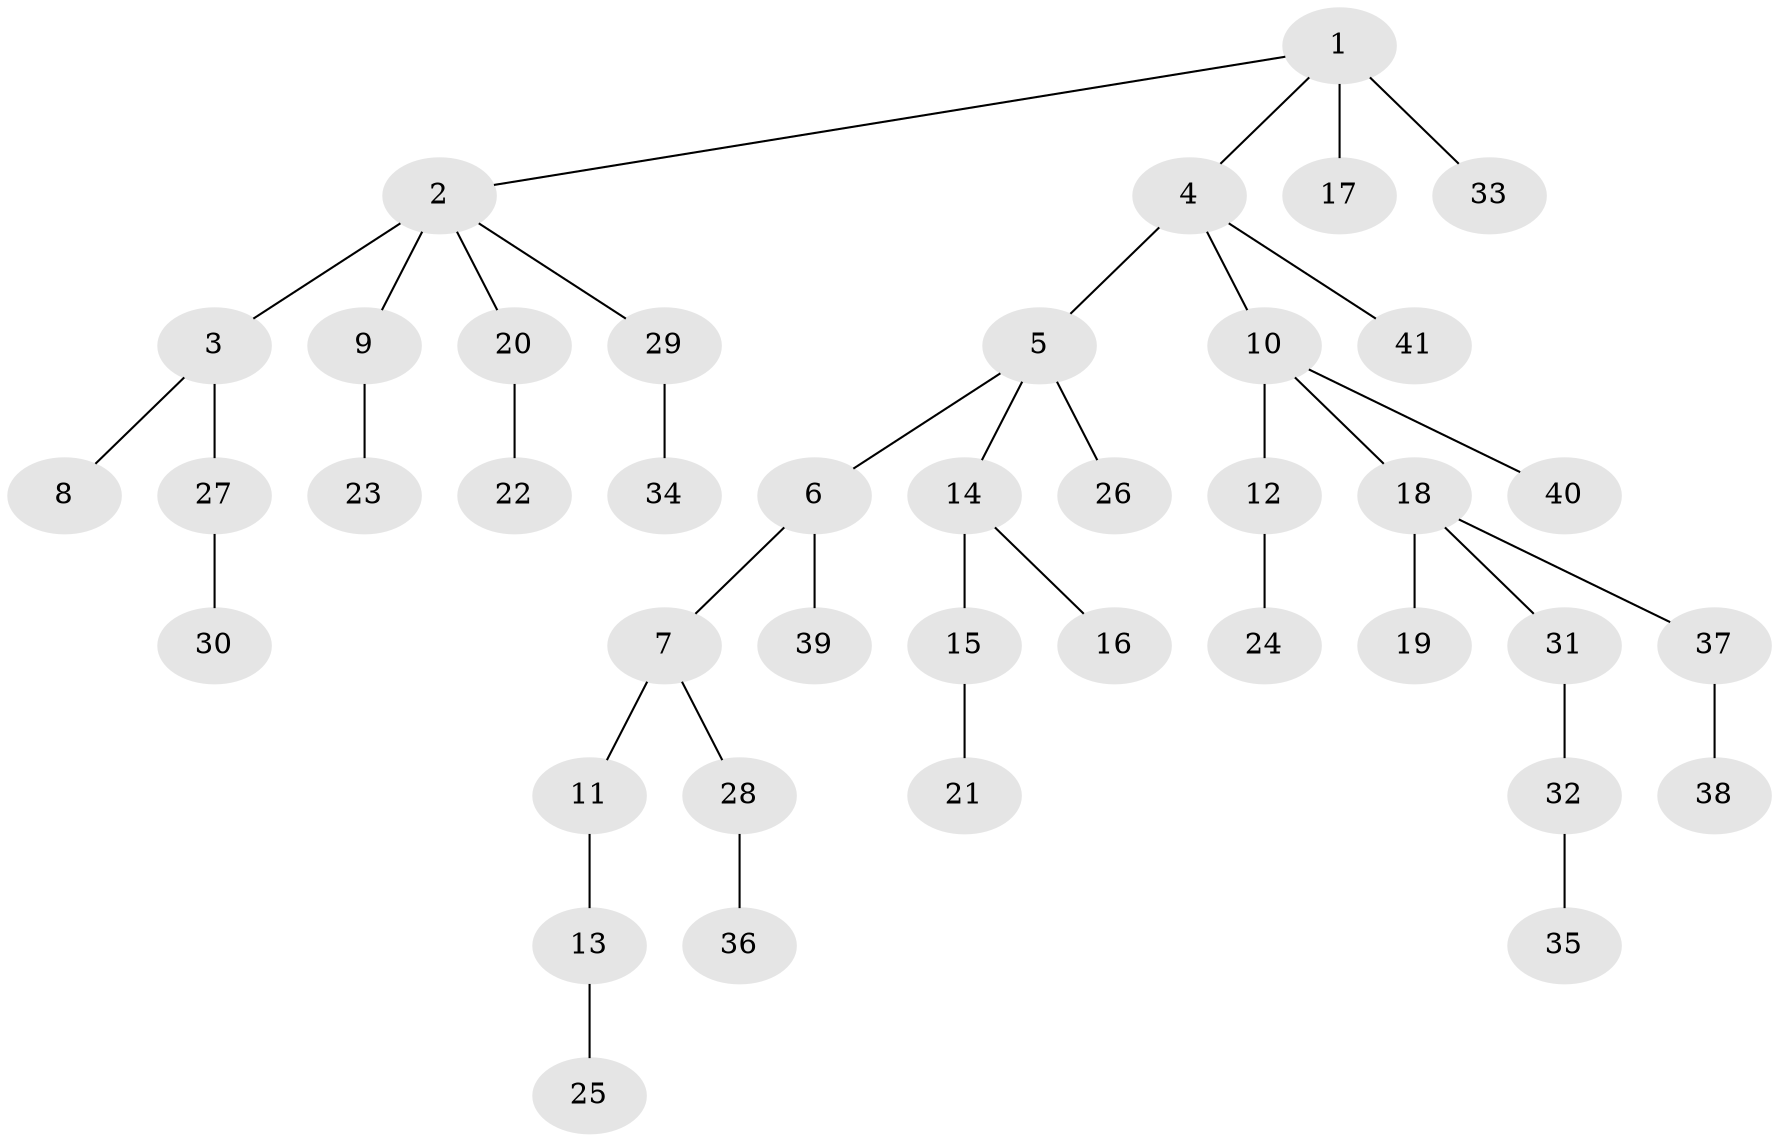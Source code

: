 // original degree distribution, {4: 0.09090909090909091, 5: 0.03896103896103896, 2: 0.2077922077922078, 1: 0.4935064935064935, 3: 0.16883116883116883}
// Generated by graph-tools (version 1.1) at 2025/36/03/09/25 02:36:54]
// undirected, 41 vertices, 40 edges
graph export_dot {
graph [start="1"]
  node [color=gray90,style=filled];
  1;
  2;
  3;
  4;
  5;
  6;
  7;
  8;
  9;
  10;
  11;
  12;
  13;
  14;
  15;
  16;
  17;
  18;
  19;
  20;
  21;
  22;
  23;
  24;
  25;
  26;
  27;
  28;
  29;
  30;
  31;
  32;
  33;
  34;
  35;
  36;
  37;
  38;
  39;
  40;
  41;
  1 -- 2 [weight=1.0];
  1 -- 4 [weight=1.0];
  1 -- 17 [weight=2.0];
  1 -- 33 [weight=1.0];
  2 -- 3 [weight=2.0];
  2 -- 9 [weight=1.0];
  2 -- 20 [weight=1.0];
  2 -- 29 [weight=1.0];
  3 -- 8 [weight=2.0];
  3 -- 27 [weight=1.0];
  4 -- 5 [weight=1.0];
  4 -- 10 [weight=1.0];
  4 -- 41 [weight=1.0];
  5 -- 6 [weight=1.0];
  5 -- 14 [weight=1.0];
  5 -- 26 [weight=1.0];
  6 -- 7 [weight=1.0];
  6 -- 39 [weight=1.0];
  7 -- 11 [weight=1.0];
  7 -- 28 [weight=1.0];
  9 -- 23 [weight=1.0];
  10 -- 12 [weight=1.0];
  10 -- 18 [weight=1.0];
  10 -- 40 [weight=1.0];
  11 -- 13 [weight=1.0];
  12 -- 24 [weight=2.0];
  13 -- 25 [weight=1.0];
  14 -- 15 [weight=1.0];
  14 -- 16 [weight=1.0];
  15 -- 21 [weight=1.0];
  18 -- 19 [weight=1.0];
  18 -- 31 [weight=1.0];
  18 -- 37 [weight=1.0];
  20 -- 22 [weight=2.0];
  27 -- 30 [weight=1.0];
  28 -- 36 [weight=2.0];
  29 -- 34 [weight=2.0];
  31 -- 32 [weight=1.0];
  32 -- 35 [weight=1.0];
  37 -- 38 [weight=1.0];
}
